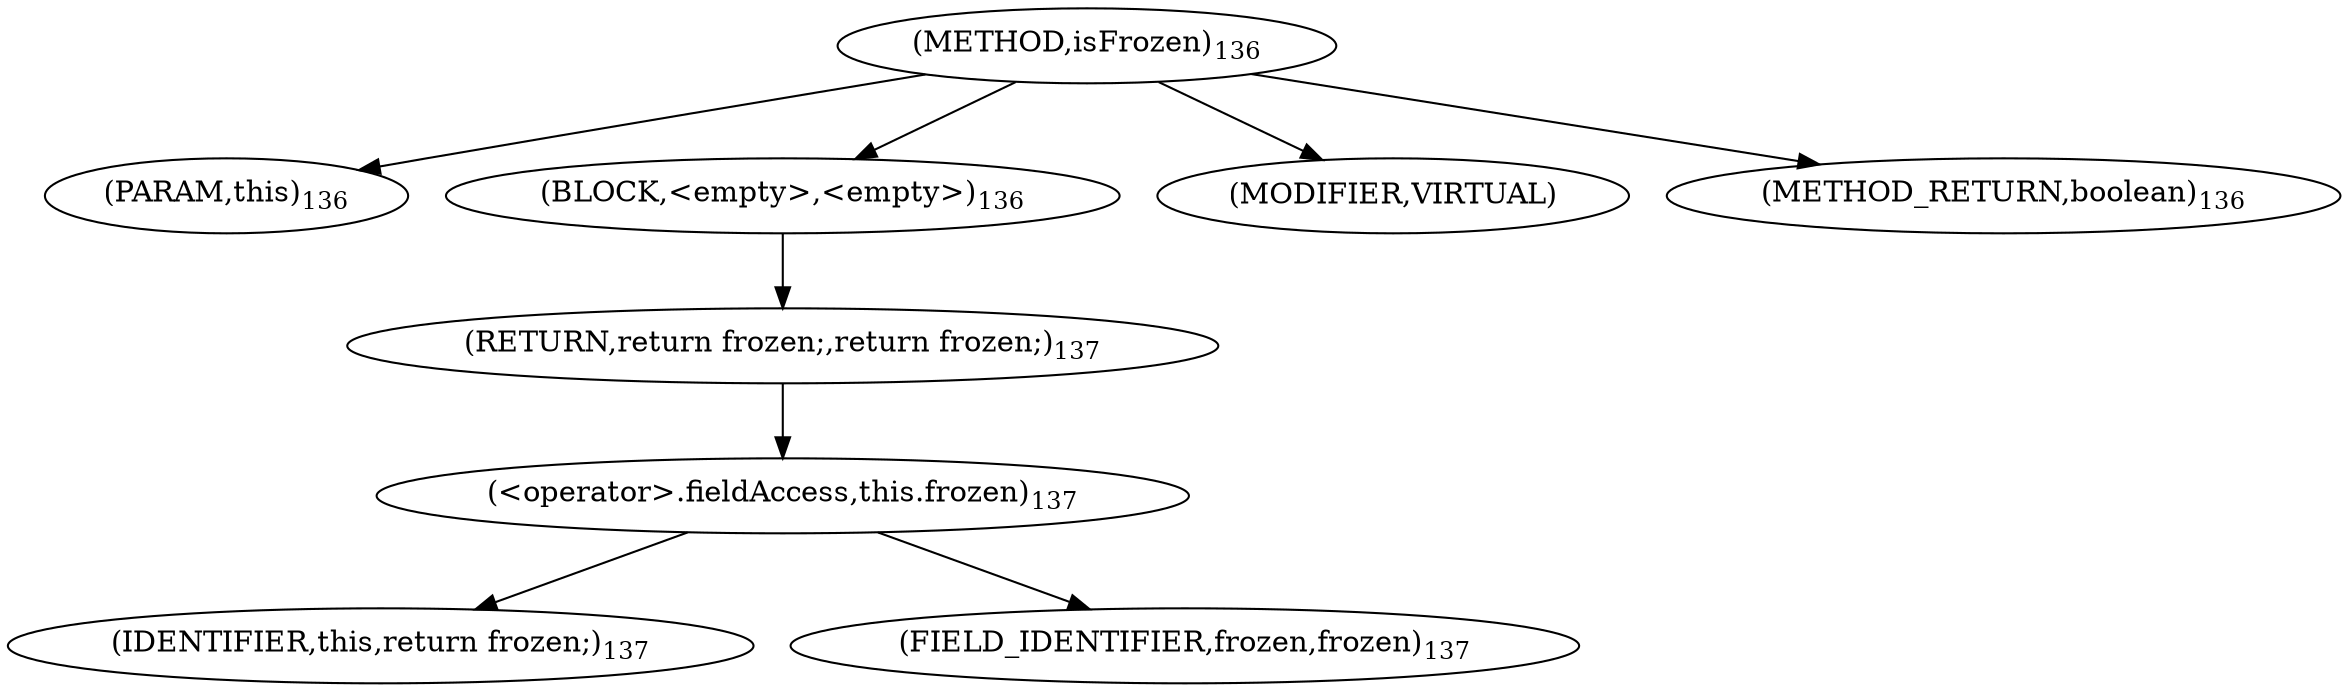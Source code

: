 digraph "isFrozen" {  
"463" [label = <(METHOD,isFrozen)<SUB>136</SUB>> ]
"464" [label = <(PARAM,this)<SUB>136</SUB>> ]
"465" [label = <(BLOCK,&lt;empty&gt;,&lt;empty&gt;)<SUB>136</SUB>> ]
"466" [label = <(RETURN,return frozen;,return frozen;)<SUB>137</SUB>> ]
"467" [label = <(&lt;operator&gt;.fieldAccess,this.frozen)<SUB>137</SUB>> ]
"468" [label = <(IDENTIFIER,this,return frozen;)<SUB>137</SUB>> ]
"469" [label = <(FIELD_IDENTIFIER,frozen,frozen)<SUB>137</SUB>> ]
"470" [label = <(MODIFIER,VIRTUAL)> ]
"471" [label = <(METHOD_RETURN,boolean)<SUB>136</SUB>> ]
  "463" -> "464" 
  "463" -> "465" 
  "463" -> "470" 
  "463" -> "471" 
  "465" -> "466" 
  "466" -> "467" 
  "467" -> "468" 
  "467" -> "469" 
}
